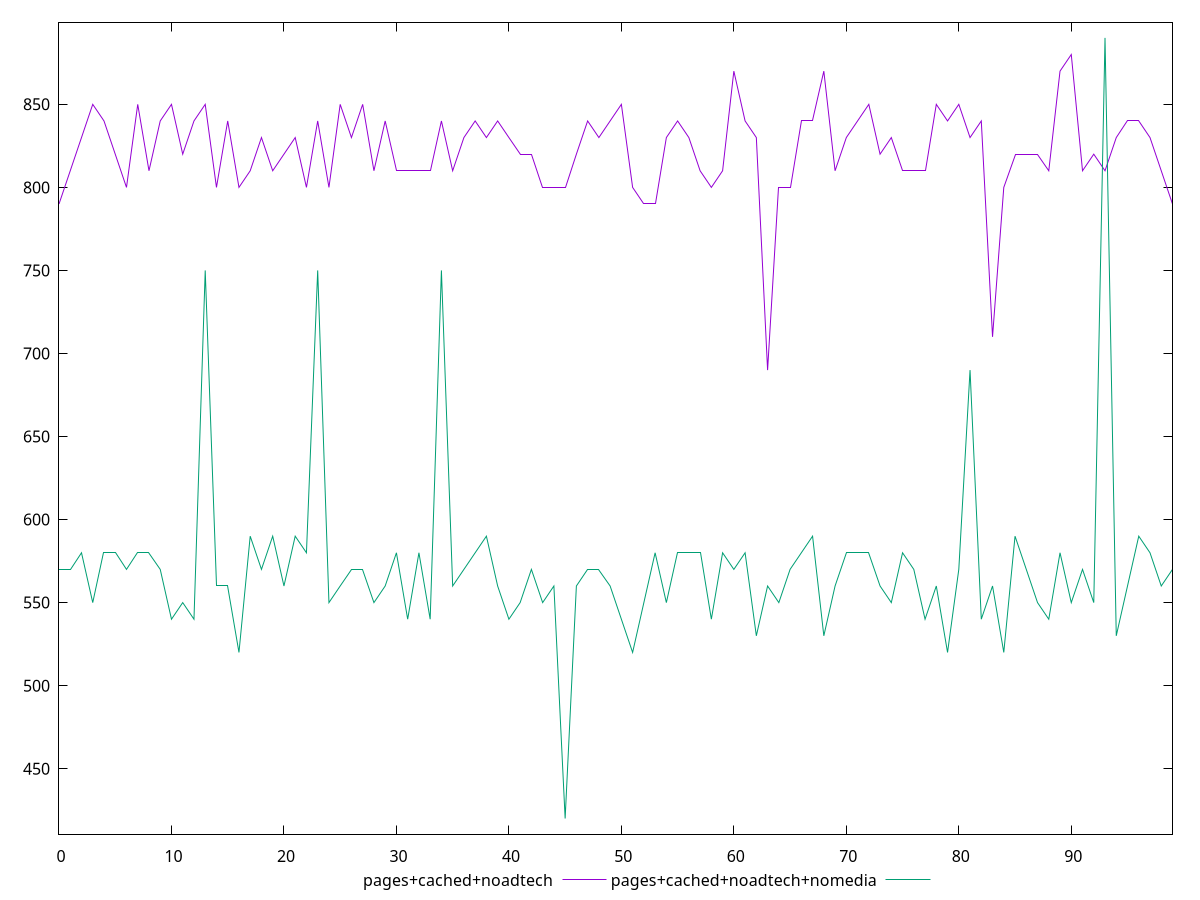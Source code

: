 reset

$pagesCachedNoadtech <<EOF
0 790
1 810
2 830
3 850
4 840
5 820
6 800
7 850
8 810
9 840
10 850
11 820
12 840
13 850
14 800
15 840
16 800
17 810
18 830
19 810
20 820
21 830
22 800
23 840
24 800
25 850
26 830
27 850
28 810
29 840
30 810
31 810
32 810
33 810
34 840
35 810
36 830
37 840
38 830
39 840
40 830
41 820
42 820
43 800
44 800
45 800
46 820
47 840
48 830
49 840
50 850
51 800
52 790
53 790
54 830
55 840
56 830
57 810
58 800
59 810
60 870
61 840
62 830
63 690
64 800
65 800
66 840
67 840
68 870
69 810
70 830
71 840
72 850
73 820
74 830
75 810
76 810
77 810
78 850
79 840
80 850
81 830
82 840
83 710
84 800
85 820
86 820
87 820
88 810
89 870
90 880
91 810
92 820
93 810
94 830
95 840
96 840
97 830
98 810
99 790
EOF

$pagesCachedNoadtechNomedia <<EOF
0 570
1 570
2 580
3 550
4 580
5 580
6 570
7 580
8 580
9 570
10 540
11 550
12 540
13 750
14 560
15 560
16 520
17 590
18 570
19 590
20 560
21 590
22 580
23 750
24 550
25 560
26 570
27 570
28 550
29 560
30 580
31 540
32 580
33 540
34 750
35 560
36 570
37 580
38 590
39 560
40 540
41 550
42 570
43 550
44 560
45 420
46 560
47 570
48 570
49 560
50 540
51 520
52 550
53 580
54 550
55 580
56 580
57 580
58 540
59 580
60 570
61 580
62 530
63 560
64 550
65 570
66 580
67 590
68 530
69 560
70 580
71 580
72 580
73 560
74 550
75 580
76 570
77 540
78 560
79 520
80 570
81 690
82 540
83 560
84 520
85 590
86 570
87 550
88 540
89 580
90 550
91 570
92 550
93 890
94 530
95 560
96 590
97 580
98 560
99 570
EOF

set key outside below
set xrange [0:99]
set yrange [410.6:899.4]
set trange [410.6:899.4]
set terminal svg size 640, 520 enhanced background rgb 'white'
set output "report_00025_2021-02-22T21:38:55.199Z/uses-http2/comparison/line/2_vs_3.svg"

plot $pagesCachedNoadtech title "pages+cached+noadtech" with line, \
     $pagesCachedNoadtechNomedia title "pages+cached+noadtech+nomedia" with line

reset
